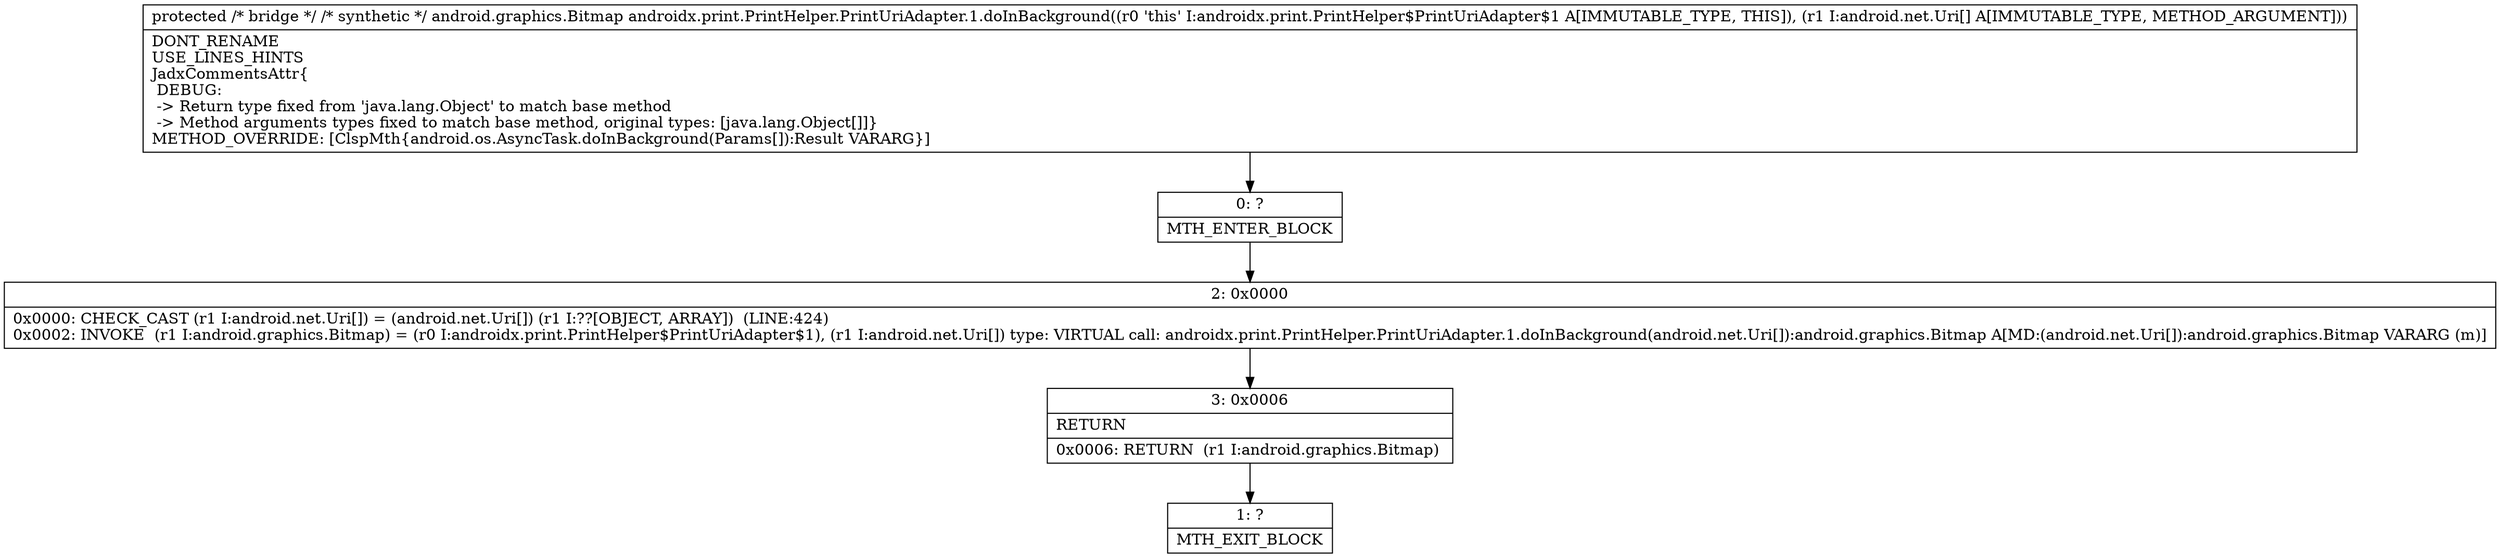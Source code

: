 digraph "CFG forandroidx.print.PrintHelper.PrintUriAdapter.1.doInBackground([Ljava\/lang\/Object;)Ljava\/lang\/Object;" {
Node_0 [shape=record,label="{0\:\ ?|MTH_ENTER_BLOCK\l}"];
Node_2 [shape=record,label="{2\:\ 0x0000|0x0000: CHECK_CAST (r1 I:android.net.Uri[]) = (android.net.Uri[]) (r1 I:??[OBJECT, ARRAY])  (LINE:424)\l0x0002: INVOKE  (r1 I:android.graphics.Bitmap) = (r0 I:androidx.print.PrintHelper$PrintUriAdapter$1), (r1 I:android.net.Uri[]) type: VIRTUAL call: androidx.print.PrintHelper.PrintUriAdapter.1.doInBackground(android.net.Uri[]):android.graphics.Bitmap A[MD:(android.net.Uri[]):android.graphics.Bitmap VARARG (m)]\l}"];
Node_3 [shape=record,label="{3\:\ 0x0006|RETURN\l|0x0006: RETURN  (r1 I:android.graphics.Bitmap) \l}"];
Node_1 [shape=record,label="{1\:\ ?|MTH_EXIT_BLOCK\l}"];
MethodNode[shape=record,label="{protected \/* bridge *\/ \/* synthetic *\/ android.graphics.Bitmap androidx.print.PrintHelper.PrintUriAdapter.1.doInBackground((r0 'this' I:androidx.print.PrintHelper$PrintUriAdapter$1 A[IMMUTABLE_TYPE, THIS]), (r1 I:android.net.Uri[] A[IMMUTABLE_TYPE, METHOD_ARGUMENT]))  | DONT_RENAME\lUSE_LINES_HINTS\lJadxCommentsAttr\{\l DEBUG: \l \-\> Return type fixed from 'java.lang.Object' to match base method\l \-\> Method arguments types fixed to match base method, original types: [java.lang.Object[]]\}\lMETHOD_OVERRIDE: [ClspMth\{android.os.AsyncTask.doInBackground(Params[]):Result VARARG\}]\l}"];
MethodNode -> Node_0;Node_0 -> Node_2;
Node_2 -> Node_3;
Node_3 -> Node_1;
}

